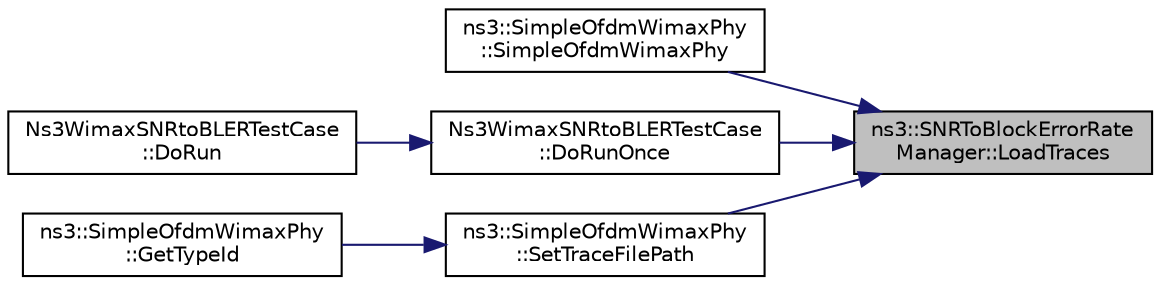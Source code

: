 digraph "ns3::SNRToBlockErrorRateManager::LoadTraces"
{
 // LATEX_PDF_SIZE
  edge [fontname="Helvetica",fontsize="10",labelfontname="Helvetica",labelfontsize="10"];
  node [fontname="Helvetica",fontsize="10",shape=record];
  rankdir="RL";
  Node1 [label="ns3::SNRToBlockErrorRate\lManager::LoadTraces",height=0.2,width=0.4,color="black", fillcolor="grey75", style="filled", fontcolor="black",tooltip="Loads the traces form the repository specified in the constructor or set by SetTraceFilePath function..."];
  Node1 -> Node2 [dir="back",color="midnightblue",fontsize="10",style="solid",fontname="Helvetica"];
  Node2 [label="ns3::SimpleOfdmWimaxPhy\l::SimpleOfdmWimaxPhy",height=0.2,width=0.4,color="black", fillcolor="white", style="filled",URL="$classns3_1_1_simple_ofdm_wimax_phy.html#ac75a81050a2e1e801481a10cffa23b5f",tooltip=" "];
  Node1 -> Node3 [dir="back",color="midnightblue",fontsize="10",style="solid",fontname="Helvetica"];
  Node3 [label="Ns3WimaxSNRtoBLERTestCase\l::DoRunOnce",height=0.2,width=0.4,color="black", fillcolor="white", style="filled",URL="$class_ns3_wimax_s_n_rto_b_l_e_r_test_case.html#a64943c3525014a282678a8a7186c6273",tooltip="Run once function."];
  Node3 -> Node4 [dir="back",color="midnightblue",fontsize="10",style="solid",fontname="Helvetica"];
  Node4 [label="Ns3WimaxSNRtoBLERTestCase\l::DoRun",height=0.2,width=0.4,color="black", fillcolor="white", style="filled",URL="$class_ns3_wimax_s_n_rto_b_l_e_r_test_case.html#ac9aa61cf78b1f131079090a055b08e66",tooltip="Implementation to actually run this TestCase."];
  Node1 -> Node5 [dir="back",color="midnightblue",fontsize="10",style="solid",fontname="Helvetica"];
  Node5 [label="ns3::SimpleOfdmWimaxPhy\l::SetTraceFilePath",height=0.2,width=0.4,color="black", fillcolor="white", style="filled",URL="$classns3_1_1_simple_ofdm_wimax_phy.html#a3f90e6261b5238201701a7275300b008",tooltip="Set trace file path."];
  Node5 -> Node6 [dir="back",color="midnightblue",fontsize="10",style="solid",fontname="Helvetica"];
  Node6 [label="ns3::SimpleOfdmWimaxPhy\l::GetTypeId",height=0.2,width=0.4,color="black", fillcolor="white", style="filled",URL="$classns3_1_1_simple_ofdm_wimax_phy.html#a0c5b73edf9b3c13a0d6e0b80524561e8",tooltip="Get the type ID."];
}
